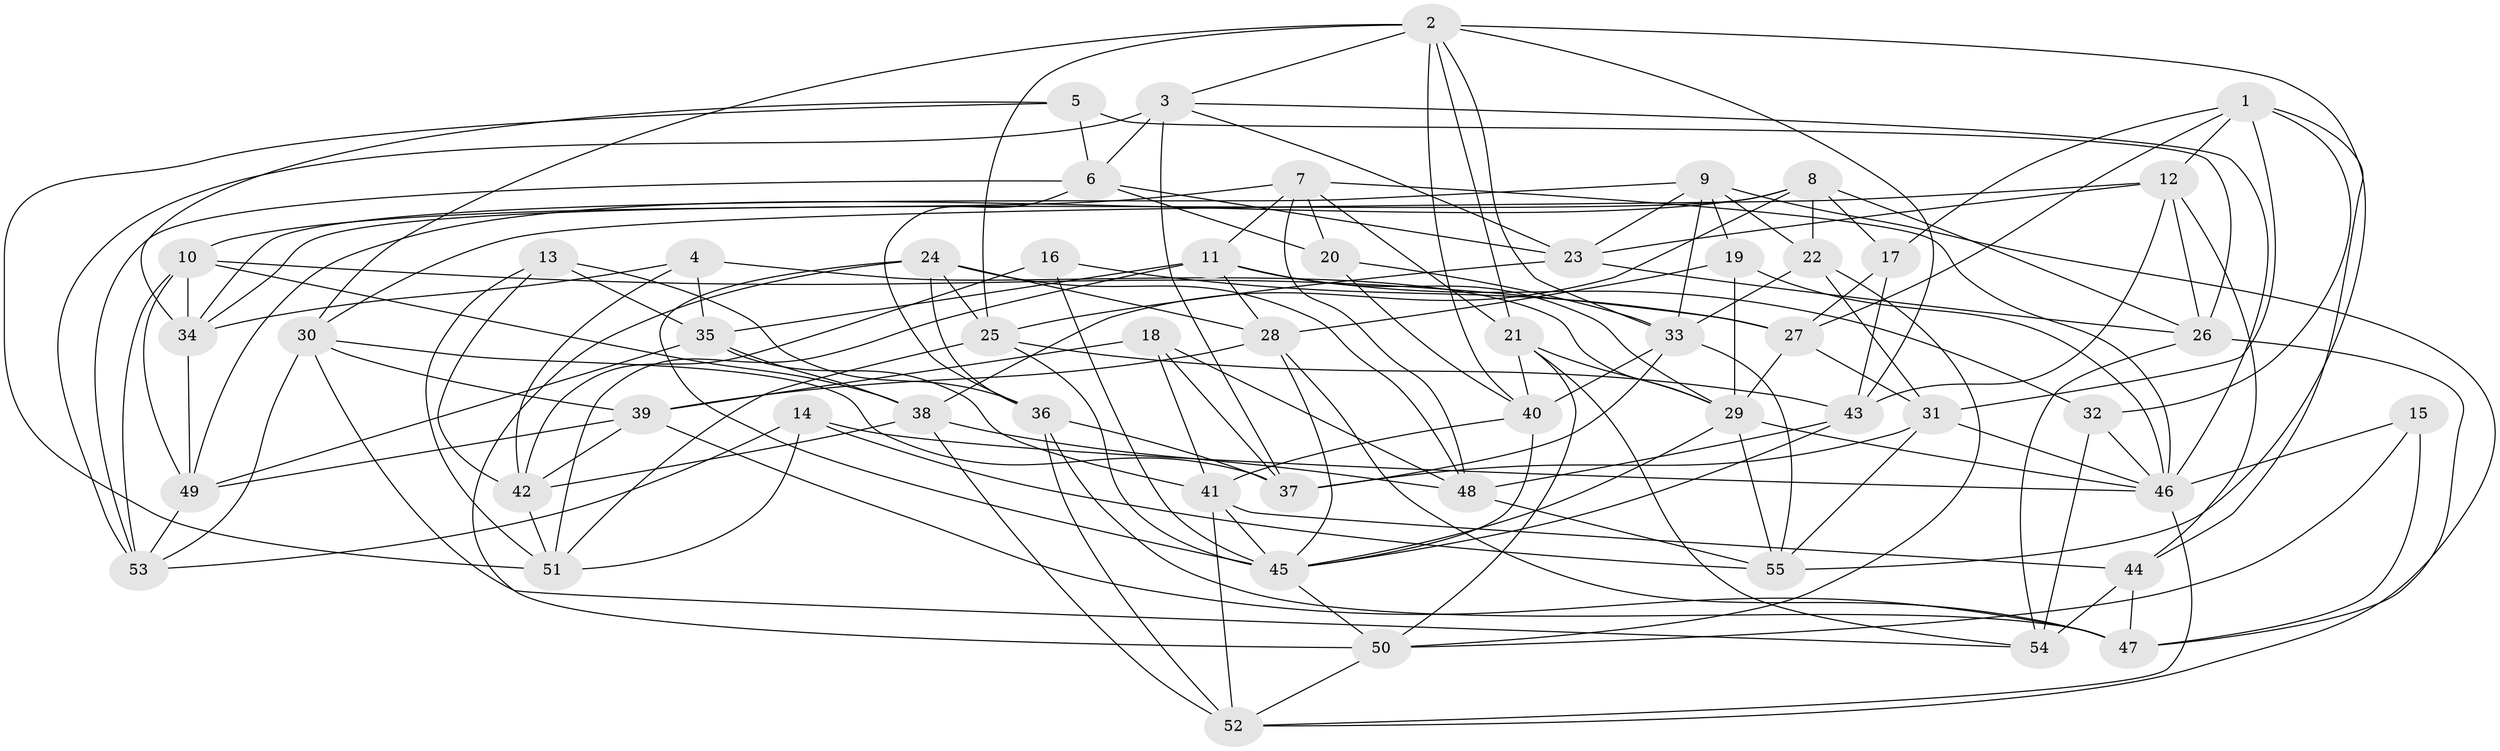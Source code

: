 // original degree distribution, {4: 1.0}
// Generated by graph-tools (version 1.1) at 2025/50/03/09/25 03:50:43]
// undirected, 55 vertices, 157 edges
graph export_dot {
graph [start="1"]
  node [color=gray90,style=filled];
  1;
  2;
  3;
  4;
  5;
  6;
  7;
  8;
  9;
  10;
  11;
  12;
  13;
  14;
  15;
  16;
  17;
  18;
  19;
  20;
  21;
  22;
  23;
  24;
  25;
  26;
  27;
  28;
  29;
  30;
  31;
  32;
  33;
  34;
  35;
  36;
  37;
  38;
  39;
  40;
  41;
  42;
  43;
  44;
  45;
  46;
  47;
  48;
  49;
  50;
  51;
  52;
  53;
  54;
  55;
  1 -- 12 [weight=1.0];
  1 -- 17 [weight=1.0];
  1 -- 27 [weight=1.0];
  1 -- 31 [weight=1.0];
  1 -- 32 [weight=1.0];
  1 -- 44 [weight=1.0];
  2 -- 3 [weight=1.0];
  2 -- 21 [weight=1.0];
  2 -- 25 [weight=1.0];
  2 -- 30 [weight=1.0];
  2 -- 33 [weight=1.0];
  2 -- 40 [weight=1.0];
  2 -- 43 [weight=1.0];
  2 -- 55 [weight=1.0];
  3 -- 6 [weight=1.0];
  3 -- 23 [weight=1.0];
  3 -- 37 [weight=1.0];
  3 -- 46 [weight=1.0];
  3 -- 53 [weight=1.0];
  4 -- 29 [weight=1.0];
  4 -- 34 [weight=1.0];
  4 -- 35 [weight=1.0];
  4 -- 42 [weight=1.0];
  5 -- 6 [weight=1.0];
  5 -- 26 [weight=1.0];
  5 -- 34 [weight=1.0];
  5 -- 51 [weight=1.0];
  6 -- 20 [weight=1.0];
  6 -- 23 [weight=1.0];
  6 -- 36 [weight=1.0];
  6 -- 53 [weight=1.0];
  7 -- 10 [weight=1.0];
  7 -- 11 [weight=1.0];
  7 -- 20 [weight=1.0];
  7 -- 21 [weight=1.0];
  7 -- 46 [weight=1.0];
  7 -- 48 [weight=1.0];
  8 -- 17 [weight=1.0];
  8 -- 22 [weight=1.0];
  8 -- 26 [weight=1.0];
  8 -- 34 [weight=1.0];
  8 -- 38 [weight=1.0];
  8 -- 49 [weight=1.0];
  9 -- 19 [weight=1.0];
  9 -- 22 [weight=1.0];
  9 -- 23 [weight=1.0];
  9 -- 33 [weight=1.0];
  9 -- 34 [weight=1.0];
  9 -- 52 [weight=1.0];
  10 -- 27 [weight=1.0];
  10 -- 34 [weight=1.0];
  10 -- 38 [weight=1.0];
  10 -- 49 [weight=1.0];
  10 -- 53 [weight=1.0];
  11 -- 28 [weight=1.0];
  11 -- 29 [weight=1.0];
  11 -- 32 [weight=1.0];
  11 -- 35 [weight=1.0];
  11 -- 51 [weight=1.0];
  12 -- 23 [weight=1.0];
  12 -- 26 [weight=1.0];
  12 -- 30 [weight=1.0];
  12 -- 43 [weight=1.0];
  12 -- 44 [weight=1.0];
  13 -- 35 [weight=1.0];
  13 -- 36 [weight=1.0];
  13 -- 42 [weight=1.0];
  13 -- 51 [weight=1.0];
  14 -- 46 [weight=1.0];
  14 -- 51 [weight=1.0];
  14 -- 53 [weight=1.0];
  14 -- 55 [weight=1.0];
  15 -- 46 [weight=2.0];
  15 -- 47 [weight=1.0];
  15 -- 50 [weight=1.0];
  16 -- 27 [weight=1.0];
  16 -- 42 [weight=1.0];
  16 -- 45 [weight=2.0];
  17 -- 27 [weight=1.0];
  17 -- 43 [weight=1.0];
  18 -- 37 [weight=1.0];
  18 -- 39 [weight=1.0];
  18 -- 41 [weight=1.0];
  18 -- 48 [weight=1.0];
  19 -- 28 [weight=1.0];
  19 -- 29 [weight=1.0];
  19 -- 46 [weight=1.0];
  20 -- 33 [weight=1.0];
  20 -- 40 [weight=1.0];
  21 -- 29 [weight=1.0];
  21 -- 40 [weight=1.0];
  21 -- 50 [weight=1.0];
  21 -- 54 [weight=1.0];
  22 -- 31 [weight=1.0];
  22 -- 33 [weight=2.0];
  22 -- 50 [weight=1.0];
  23 -- 25 [weight=1.0];
  23 -- 26 [weight=1.0];
  24 -- 25 [weight=1.0];
  24 -- 28 [weight=1.0];
  24 -- 36 [weight=1.0];
  24 -- 45 [weight=1.0];
  24 -- 48 [weight=1.0];
  24 -- 50 [weight=1.0];
  25 -- 43 [weight=1.0];
  25 -- 45 [weight=1.0];
  25 -- 51 [weight=1.0];
  26 -- 47 [weight=1.0];
  26 -- 54 [weight=1.0];
  27 -- 29 [weight=1.0];
  27 -- 31 [weight=1.0];
  28 -- 39 [weight=1.0];
  28 -- 45 [weight=1.0];
  28 -- 47 [weight=1.0];
  29 -- 45 [weight=1.0];
  29 -- 46 [weight=1.0];
  29 -- 55 [weight=1.0];
  30 -- 37 [weight=1.0];
  30 -- 39 [weight=1.0];
  30 -- 53 [weight=1.0];
  30 -- 54 [weight=1.0];
  31 -- 37 [weight=1.0];
  31 -- 46 [weight=1.0];
  31 -- 55 [weight=1.0];
  32 -- 46 [weight=1.0];
  32 -- 54 [weight=1.0];
  33 -- 37 [weight=1.0];
  33 -- 40 [weight=1.0];
  33 -- 55 [weight=1.0];
  34 -- 49 [weight=1.0];
  35 -- 38 [weight=1.0];
  35 -- 41 [weight=1.0];
  35 -- 49 [weight=1.0];
  36 -- 37 [weight=1.0];
  36 -- 47 [weight=1.0];
  36 -- 52 [weight=1.0];
  38 -- 42 [weight=1.0];
  38 -- 48 [weight=1.0];
  38 -- 52 [weight=1.0];
  39 -- 42 [weight=1.0];
  39 -- 47 [weight=1.0];
  39 -- 49 [weight=1.0];
  40 -- 41 [weight=1.0];
  40 -- 45 [weight=1.0];
  41 -- 44 [weight=1.0];
  41 -- 45 [weight=1.0];
  41 -- 52 [weight=1.0];
  42 -- 51 [weight=1.0];
  43 -- 45 [weight=1.0];
  43 -- 48 [weight=1.0];
  44 -- 47 [weight=1.0];
  44 -- 54 [weight=2.0];
  45 -- 50 [weight=1.0];
  46 -- 52 [weight=1.0];
  48 -- 55 [weight=1.0];
  49 -- 53 [weight=1.0];
  50 -- 52 [weight=1.0];
}
